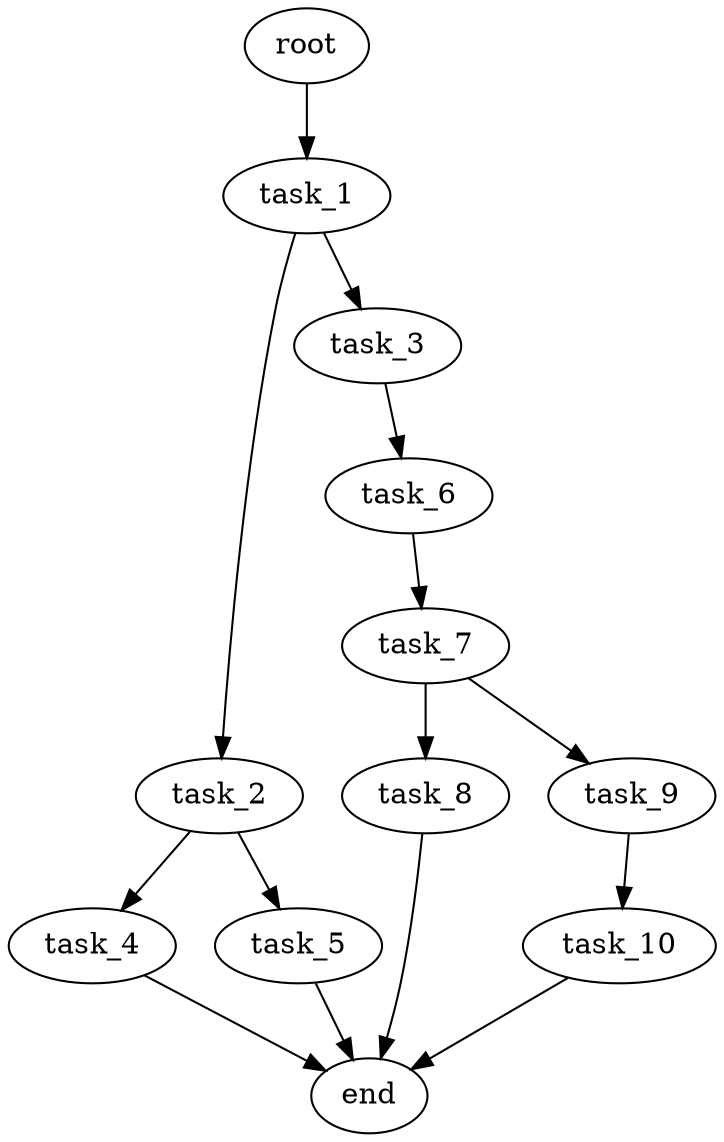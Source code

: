 digraph G {
  root [size="0.000000e+00"];
  task_1 [size="9.742975e+09"];
  task_2 [size="5.534036e+09"];
  task_3 [size="6.974477e+09"];
  task_4 [size="1.263669e+09"];
  task_5 [size="8.684744e+09"];
  task_6 [size="4.909296e+09"];
  task_7 [size="8.727325e+09"];
  task_8 [size="5.741068e+09"];
  task_9 [size="4.694500e+09"];
  task_10 [size="4.405248e+09"];
  end [size="0.000000e+00"];

  root -> task_1 [size="1.000000e-12"];
  task_1 -> task_2 [size="5.534036e+08"];
  task_1 -> task_3 [size="6.974477e+08"];
  task_2 -> task_4 [size="1.263669e+08"];
  task_2 -> task_5 [size="8.684744e+08"];
  task_3 -> task_6 [size="4.909296e+08"];
  task_4 -> end [size="1.000000e-12"];
  task_5 -> end [size="1.000000e-12"];
  task_6 -> task_7 [size="8.727325e+08"];
  task_7 -> task_8 [size="5.741068e+08"];
  task_7 -> task_9 [size="4.694500e+08"];
  task_8 -> end [size="1.000000e-12"];
  task_9 -> task_10 [size="4.405248e+08"];
  task_10 -> end [size="1.000000e-12"];
}
